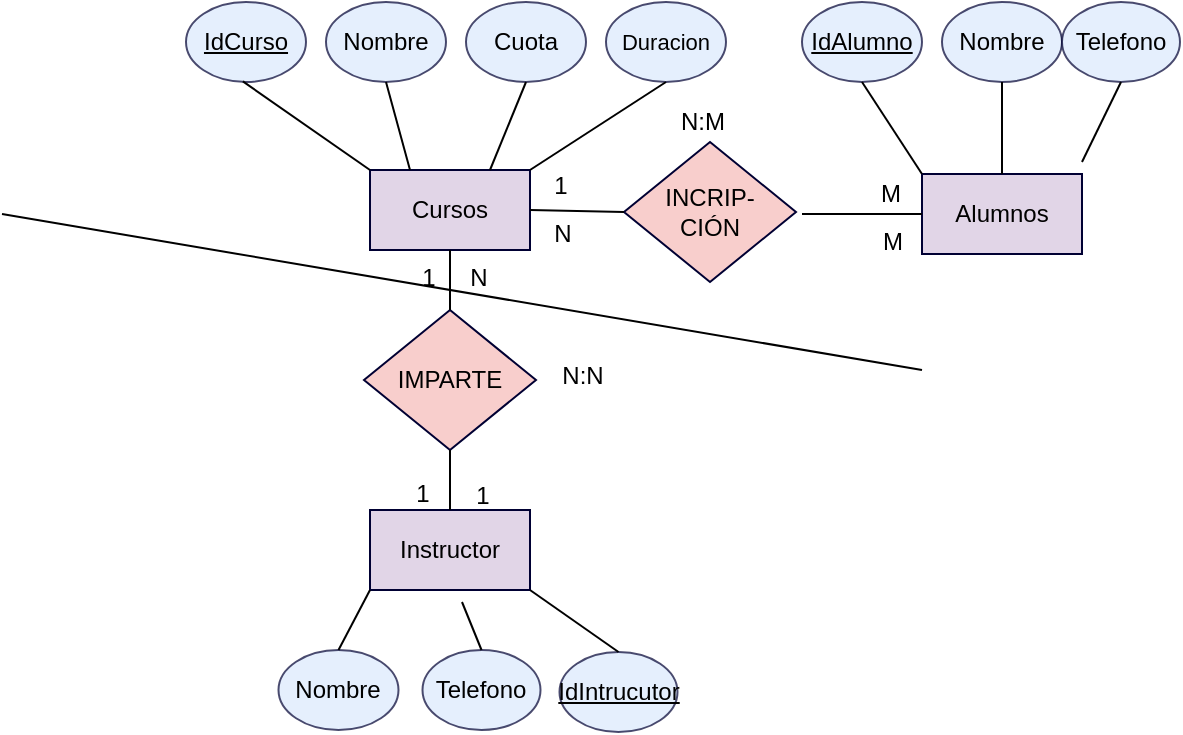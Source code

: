 <mxfile version="24.7.7">
  <diagram name="Página-1" id="Pz7LjajtWcB5uDyHiZPh">
    <mxGraphModel dx="738" dy="608" grid="1" gridSize="10" guides="1" tooltips="1" connect="1" arrows="1" fold="1" page="1" pageScale="1" pageWidth="827" pageHeight="1169" math="0" shadow="0">
      <root>
        <mxCell id="0" />
        <mxCell id="1" parent="0" />
        <mxCell id="C_syPbEpF1C3oZteyf8w-23" value="&lt;font style=&quot;font-size: 11px;&quot;&gt;Duracion&lt;/font&gt;" style="ellipse;whiteSpace=wrap;html=1;fillColor=#dae8fc;strokeColor=#000033;fillStyle=auto;opacity=70;" parent="1" vertex="1">
          <mxGeometry x="452" y="220" width="60" height="40" as="geometry" />
        </mxCell>
        <mxCell id="C_syPbEpF1C3oZteyf8w-2" value="Cursos" style="rounded=0;whiteSpace=wrap;html=1;fillColor=#e1d5e7;strokeColor=#000033;" parent="1" vertex="1">
          <mxGeometry x="334" y="304" width="80" height="40" as="geometry" />
        </mxCell>
        <mxCell id="C_syPbEpF1C3oZteyf8w-8" value="&lt;u&gt;IdCurso&lt;/u&gt;" style="ellipse;whiteSpace=wrap;html=1;fillColor=#dae8fc;strokeColor=#000033;fillStyle=auto;opacity=70;" parent="1" vertex="1">
          <mxGeometry x="242" y="220" width="60" height="40" as="geometry" />
        </mxCell>
        <mxCell id="C_syPbEpF1C3oZteyf8w-10" value="Nombre" style="ellipse;whiteSpace=wrap;html=1;fillColor=#dae8fc;strokeColor=#000033;fillStyle=auto;opacity=70;" parent="1" vertex="1">
          <mxGeometry x="312" y="220" width="60" height="40" as="geometry" />
        </mxCell>
        <mxCell id="C_syPbEpF1C3oZteyf8w-11" value="Cuota" style="ellipse;whiteSpace=wrap;html=1;fillColor=#dae8fc;strokeColor=#000033;fillStyle=auto;opacity=70;" parent="1" vertex="1">
          <mxGeometry x="382" y="220" width="60" height="40" as="geometry" />
        </mxCell>
        <mxCell id="C_syPbEpF1C3oZteyf8w-26" value="IMPARTE" style="rhombus;whiteSpace=wrap;html=1;fillColor=#f8cecc;strokeColor=#000033;" parent="1" vertex="1">
          <mxGeometry x="331" y="374" width="86" height="70" as="geometry" />
        </mxCell>
        <mxCell id="C_syPbEpF1C3oZteyf8w-27" value="Instructor" style="rounded=0;whiteSpace=wrap;html=1;fillColor=#e1d5e7;strokeColor=#000033;" parent="1" vertex="1">
          <mxGeometry x="334" y="474" width="80" height="40" as="geometry" />
        </mxCell>
        <mxCell id="C_syPbEpF1C3oZteyf8w-29" value="Nombre" style="ellipse;whiteSpace=wrap;html=1;fillColor=#dae8fc;strokeColor=#000033;fillStyle=auto;opacity=70;" parent="1" vertex="1">
          <mxGeometry x="288.25" y="544" width="60" height="40" as="geometry" />
        </mxCell>
        <mxCell id="C_syPbEpF1C3oZteyf8w-30" value="Telefono" style="ellipse;whiteSpace=wrap;html=1;fillColor=#dae8fc;strokeColor=#000033;fillStyle=auto;opacity=70;" parent="1" vertex="1">
          <mxGeometry x="360.25" y="544" width="59" height="40" as="geometry" />
        </mxCell>
        <mxCell id="C_syPbEpF1C3oZteyf8w-33" value="Alumnos" style="rounded=0;whiteSpace=wrap;html=1;fillColor=#e1d5e7;strokeColor=#000033;" parent="1" vertex="1">
          <mxGeometry x="610" y="306" width="80" height="40" as="geometry" />
        </mxCell>
        <mxCell id="C_syPbEpF1C3oZteyf8w-34" value="Nombre" style="ellipse;whiteSpace=wrap;html=1;fillColor=#dae8fc;strokeColor=#000033;fillStyle=auto;opacity=70;" parent="1" vertex="1">
          <mxGeometry x="620" y="220" width="60" height="40" as="geometry" />
        </mxCell>
        <mxCell id="C_syPbEpF1C3oZteyf8w-35" value="Telefono" style="ellipse;whiteSpace=wrap;html=1;fillColor=#dae8fc;strokeColor=#000033;fillStyle=auto;opacity=70;" parent="1" vertex="1">
          <mxGeometry x="680" y="220" width="59" height="40" as="geometry" />
        </mxCell>
        <mxCell id="C_syPbEpF1C3oZteyf8w-36" value="INCRIP-&lt;div&gt;CIÓN&lt;/div&gt;" style="rhombus;whiteSpace=wrap;html=1;fillColor=#f8cecc;strokeColor=#000033;" parent="1" vertex="1">
          <mxGeometry x="461" y="290" width="86" height="70" as="geometry" />
        </mxCell>
        <mxCell id="C_syPbEpF1C3oZteyf8w-39" value="" style="endArrow=none;html=1;rounded=0;exitX=1;exitY=0.5;exitDx=0;exitDy=0;entryX=0;entryY=0.5;entryDx=0;entryDy=0;" parent="1" target="C_syPbEpF1C3oZteyf8w-37" edge="1">
          <mxGeometry width="50" height="50" relative="1" as="geometry">
            <mxPoint x="150" y="326" as="sourcePoint" />
            <mxPoint x="610" y="404" as="targetPoint" />
          </mxGeometry>
        </mxCell>
        <mxCell id="C_syPbEpF1C3oZteyf8w-41" value="" style="endArrow=none;html=1;rounded=0;entryX=0;entryY=0.5;entryDx=0;entryDy=0;exitX=1;exitY=0.5;exitDx=0;exitDy=0;" parent="1" source="C_syPbEpF1C3oZteyf8w-2" target="C_syPbEpF1C3oZteyf8w-36" edge="1">
          <mxGeometry width="50" height="50" relative="1" as="geometry">
            <mxPoint x="420" y="324" as="sourcePoint" />
            <mxPoint x="490" y="404" as="targetPoint" />
          </mxGeometry>
        </mxCell>
        <mxCell id="C_syPbEpF1C3oZteyf8w-47" value="" style="endArrow=none;html=1;rounded=0;entryX=0.5;entryY=1;entryDx=0;entryDy=0;exitX=0.5;exitY=0;exitDx=0;exitDy=0;" parent="1" source="C_syPbEpF1C3oZteyf8w-26" target="C_syPbEpF1C3oZteyf8w-2" edge="1">
          <mxGeometry width="50" height="50" relative="1" as="geometry">
            <mxPoint x="440" y="404" as="sourcePoint" />
            <mxPoint x="490" y="354" as="targetPoint" />
          </mxGeometry>
        </mxCell>
        <mxCell id="C_syPbEpF1C3oZteyf8w-48" value="" style="endArrow=none;html=1;rounded=0;entryX=0.5;entryY=1;entryDx=0;entryDy=0;exitX=1;exitY=0;exitDx=0;exitDy=0;fontStyle=1;" parent="1" source="C_syPbEpF1C3oZteyf8w-2" target="C_syPbEpF1C3oZteyf8w-23" edge="1">
          <mxGeometry width="50" height="50" relative="1" as="geometry">
            <mxPoint x="370" y="344" as="sourcePoint" />
            <mxPoint x="420" y="294" as="targetPoint" />
          </mxGeometry>
        </mxCell>
        <mxCell id="C_syPbEpF1C3oZteyf8w-49" value="" style="endArrow=none;html=1;rounded=0;entryX=0.5;entryY=1;entryDx=0;entryDy=0;exitX=0.75;exitY=0;exitDx=0;exitDy=0;" parent="1" source="C_syPbEpF1C3oZteyf8w-2" target="C_syPbEpF1C3oZteyf8w-11" edge="1">
          <mxGeometry width="50" height="50" relative="1" as="geometry">
            <mxPoint x="381" y="316" as="sourcePoint" />
            <mxPoint x="492" y="270" as="targetPoint" />
          </mxGeometry>
        </mxCell>
        <mxCell id="C_syPbEpF1C3oZteyf8w-51" value="" style="endArrow=none;html=1;rounded=0;entryX=0.5;entryY=1;entryDx=0;entryDy=0;exitX=0.25;exitY=0;exitDx=0;exitDy=0;" parent="1" source="C_syPbEpF1C3oZteyf8w-2" target="C_syPbEpF1C3oZteyf8w-10" edge="1">
          <mxGeometry width="50" height="50" relative="1" as="geometry">
            <mxPoint x="384" y="314" as="sourcePoint" />
            <mxPoint x="422" y="270" as="targetPoint" />
          </mxGeometry>
        </mxCell>
        <mxCell id="C_syPbEpF1C3oZteyf8w-52" value="" style="endArrow=none;html=1;rounded=0;entryX=0.474;entryY=0.993;entryDx=0;entryDy=0;entryPerimeter=0;exitX=0;exitY=0;exitDx=0;exitDy=0;" parent="1" source="C_syPbEpF1C3oZteyf8w-2" target="C_syPbEpF1C3oZteyf8w-8" edge="1">
          <mxGeometry width="50" height="50" relative="1" as="geometry">
            <mxPoint x="340" y="300" as="sourcePoint" />
            <mxPoint x="352" y="270" as="targetPoint" />
          </mxGeometry>
        </mxCell>
        <mxCell id="C_syPbEpF1C3oZteyf8w-55" value="" style="endArrow=none;html=1;rounded=0;entryX=0.5;entryY=1;entryDx=0;entryDy=0;exitX=0.5;exitY=0;exitDx=0;exitDy=0;" parent="1" source="C_syPbEpF1C3oZteyf8w-27" target="C_syPbEpF1C3oZteyf8w-26" edge="1">
          <mxGeometry width="50" height="50" relative="1" as="geometry">
            <mxPoint x="400" y="484" as="sourcePoint" />
            <mxPoint x="450" y="434" as="targetPoint" />
          </mxGeometry>
        </mxCell>
        <mxCell id="C_syPbEpF1C3oZteyf8w-58" value="" style="endArrow=none;html=1;rounded=0;entryX=0;entryY=1;entryDx=0;entryDy=0;exitX=0.5;exitY=0;exitDx=0;exitDy=0;" parent="1" source="C_syPbEpF1C3oZteyf8w-29" target="C_syPbEpF1C3oZteyf8w-27" edge="1">
          <mxGeometry width="50" height="50" relative="1" as="geometry">
            <mxPoint x="313" y="551" as="sourcePoint" />
            <mxPoint x="384" y="524" as="targetPoint" />
          </mxGeometry>
        </mxCell>
        <mxCell id="C_syPbEpF1C3oZteyf8w-59" value="" style="endArrow=none;html=1;rounded=0;exitX=0.5;exitY=0;exitDx=0;exitDy=0;" parent="1" source="C_syPbEpF1C3oZteyf8w-30" edge="1">
          <mxGeometry width="50" height="50" relative="1" as="geometry">
            <mxPoint x="383" y="551" as="sourcePoint" />
            <mxPoint x="380" y="520" as="targetPoint" />
          </mxGeometry>
        </mxCell>
        <mxCell id="C_syPbEpF1C3oZteyf8w-60" value="" style="endArrow=none;html=1;rounded=0;entryX=0;entryY=0.5;entryDx=0;entryDy=0;" parent="1" target="C_syPbEpF1C3oZteyf8w-33" edge="1">
          <mxGeometry width="50" height="50" relative="1" as="geometry">
            <mxPoint x="550" y="326" as="sourcePoint" />
            <mxPoint x="530" y="274" as="targetPoint" />
          </mxGeometry>
        </mxCell>
        <mxCell id="C_syPbEpF1C3oZteyf8w-61" value="" style="endArrow=none;html=1;rounded=0;entryX=0.5;entryY=0;entryDx=0;entryDy=0;exitX=0.5;exitY=1;exitDx=0;exitDy=0;" parent="1" source="C_syPbEpF1C3oZteyf8w-34" target="C_syPbEpF1C3oZteyf8w-33" edge="1">
          <mxGeometry width="50" height="50" relative="1" as="geometry">
            <mxPoint x="560" y="336" as="sourcePoint" />
            <mxPoint x="620" y="336" as="targetPoint" />
          </mxGeometry>
        </mxCell>
        <mxCell id="C_syPbEpF1C3oZteyf8w-62" value="" style="endArrow=none;html=1;rounded=0;entryX=0.5;entryY=1;entryDx=0;entryDy=0;" parent="1" target="C_syPbEpF1C3oZteyf8w-35" edge="1">
          <mxGeometry width="50" height="50" relative="1" as="geometry">
            <mxPoint x="690" y="300" as="sourcePoint" />
            <mxPoint x="630" y="346" as="targetPoint" />
          </mxGeometry>
        </mxCell>
        <mxCell id="C_syPbEpF1C3oZteyf8w-69" value="1" style="text;html=1;align=center;verticalAlign=middle;resizable=0;points=[];autosize=1;strokeColor=none;fillColor=none;" parent="1" vertex="1">
          <mxGeometry x="414" y="297" width="30" height="30" as="geometry" />
        </mxCell>
        <mxCell id="C_syPbEpF1C3oZteyf8w-70" value="N" style="text;html=1;align=center;verticalAlign=middle;resizable=0;points=[];autosize=1;strokeColor=none;fillColor=none;" parent="1" vertex="1">
          <mxGeometry x="415" y="321" width="30" height="30" as="geometry" />
        </mxCell>
        <mxCell id="C_syPbEpF1C3oZteyf8w-71" value="M" style="text;html=1;align=center;verticalAlign=middle;resizable=0;points=[];autosize=1;strokeColor=none;fillColor=none;" parent="1" vertex="1">
          <mxGeometry x="579" y="301" width="30" height="30" as="geometry" />
        </mxCell>
        <mxCell id="C_syPbEpF1C3oZteyf8w-72" value="M" style="text;html=1;align=center;verticalAlign=middle;resizable=0;points=[];autosize=1;strokeColor=none;fillColor=none;" parent="1" vertex="1">
          <mxGeometry x="580" y="325" width="30" height="30" as="geometry" />
        </mxCell>
        <mxCell id="C_syPbEpF1C3oZteyf8w-76" value="N:M" style="text;html=1;align=center;verticalAlign=middle;resizable=0;points=[];autosize=1;strokeColor=none;fillColor=none;" parent="1" vertex="1">
          <mxGeometry x="475" y="265" width="50" height="30" as="geometry" />
        </mxCell>
        <mxCell id="C_syPbEpF1C3oZteyf8w-77" value="N" style="text;html=1;align=center;verticalAlign=middle;resizable=0;points=[];autosize=1;strokeColor=none;fillColor=none;" parent="1" vertex="1">
          <mxGeometry x="373" y="343" width="30" height="30" as="geometry" />
        </mxCell>
        <mxCell id="C_syPbEpF1C3oZteyf8w-79" value="1" style="text;html=1;align=center;verticalAlign=middle;resizable=0;points=[];autosize=1;strokeColor=none;fillColor=none;" parent="1" vertex="1">
          <mxGeometry x="348" y="343" width="30" height="30" as="geometry" />
        </mxCell>
        <mxCell id="C_syPbEpF1C3oZteyf8w-80" value="1" style="text;html=1;align=center;verticalAlign=middle;resizable=0;points=[];autosize=1;strokeColor=none;fillColor=none;" parent="1" vertex="1">
          <mxGeometry x="375" y="452" width="30" height="30" as="geometry" />
        </mxCell>
        <mxCell id="C_syPbEpF1C3oZteyf8w-81" value="1" style="text;html=1;align=center;verticalAlign=middle;resizable=0;points=[];autosize=1;strokeColor=none;fillColor=none;" parent="1" vertex="1">
          <mxGeometry x="345" y="451" width="30" height="30" as="geometry" />
        </mxCell>
        <mxCell id="C_syPbEpF1C3oZteyf8w-82" value="N:N" style="text;html=1;align=center;verticalAlign=middle;resizable=0;points=[];autosize=1;strokeColor=none;fillColor=none;" parent="1" vertex="1">
          <mxGeometry x="420" y="392" width="40" height="30" as="geometry" />
        </mxCell>
        <mxCell id="1zRwrYpFxYvpwaSCA1qy-1" value="&lt;u&gt;IdIntrucutor&lt;/u&gt;" style="ellipse;whiteSpace=wrap;html=1;fillColor=#dae8fc;strokeColor=#000033;fillStyle=auto;opacity=70;" vertex="1" parent="1">
          <mxGeometry x="428.75" y="545" width="59" height="40" as="geometry" />
        </mxCell>
        <mxCell id="1zRwrYpFxYvpwaSCA1qy-2" value="" style="endArrow=none;html=1;rounded=0;entryX=1;entryY=1;entryDx=0;entryDy=0;exitX=0.5;exitY=0;exitDx=0;exitDy=0;" edge="1" parent="1" source="1zRwrYpFxYvpwaSCA1qy-1" target="C_syPbEpF1C3oZteyf8w-27">
          <mxGeometry width="50" height="50" relative="1" as="geometry">
            <mxPoint x="451.5" y="552" as="sourcePoint" />
            <mxPoint x="466.5" y="514" as="targetPoint" />
          </mxGeometry>
        </mxCell>
        <mxCell id="1zRwrYpFxYvpwaSCA1qy-4" value="&lt;u&gt;IdAlumno&lt;/u&gt;" style="ellipse;whiteSpace=wrap;html=1;fillColor=#dae8fc;strokeColor=#000033;fillStyle=auto;opacity=70;" vertex="1" parent="1">
          <mxGeometry x="550" y="220" width="60" height="40" as="geometry" />
        </mxCell>
        <mxCell id="1zRwrYpFxYvpwaSCA1qy-5" value="" style="endArrow=none;html=1;rounded=0;entryX=0.25;entryY=0;entryDx=0;entryDy=0;exitX=0.5;exitY=1;exitDx=0;exitDy=0;" edge="1" parent="1" source="1zRwrYpFxYvpwaSCA1qy-4">
          <mxGeometry width="50" height="50" relative="1" as="geometry">
            <mxPoint x="540" y="336" as="sourcePoint" />
            <mxPoint x="610" y="306" as="targetPoint" />
          </mxGeometry>
        </mxCell>
      </root>
    </mxGraphModel>
  </diagram>
</mxfile>

